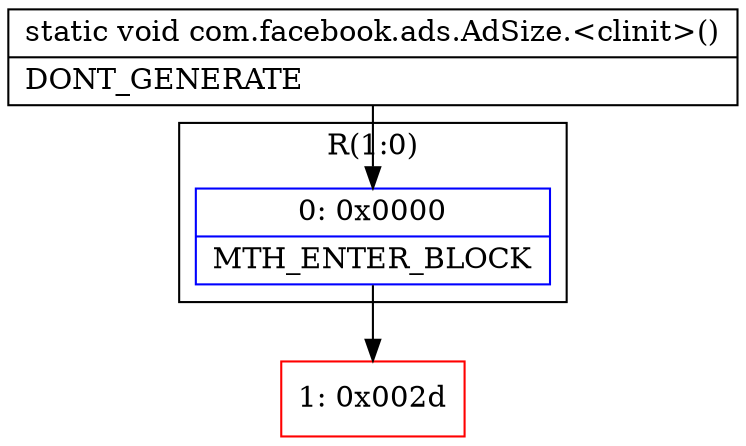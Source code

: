 digraph "CFG forcom.facebook.ads.AdSize.\<clinit\>()V" {
subgraph cluster_Region_409564154 {
label = "R(1:0)";
node [shape=record,color=blue];
Node_0 [shape=record,label="{0\:\ 0x0000|MTH_ENTER_BLOCK\l}"];
}
Node_1 [shape=record,color=red,label="{1\:\ 0x002d}"];
MethodNode[shape=record,label="{static void com.facebook.ads.AdSize.\<clinit\>()  | DONT_GENERATE\l}"];
MethodNode -> Node_0;
Node_0 -> Node_1;
}

